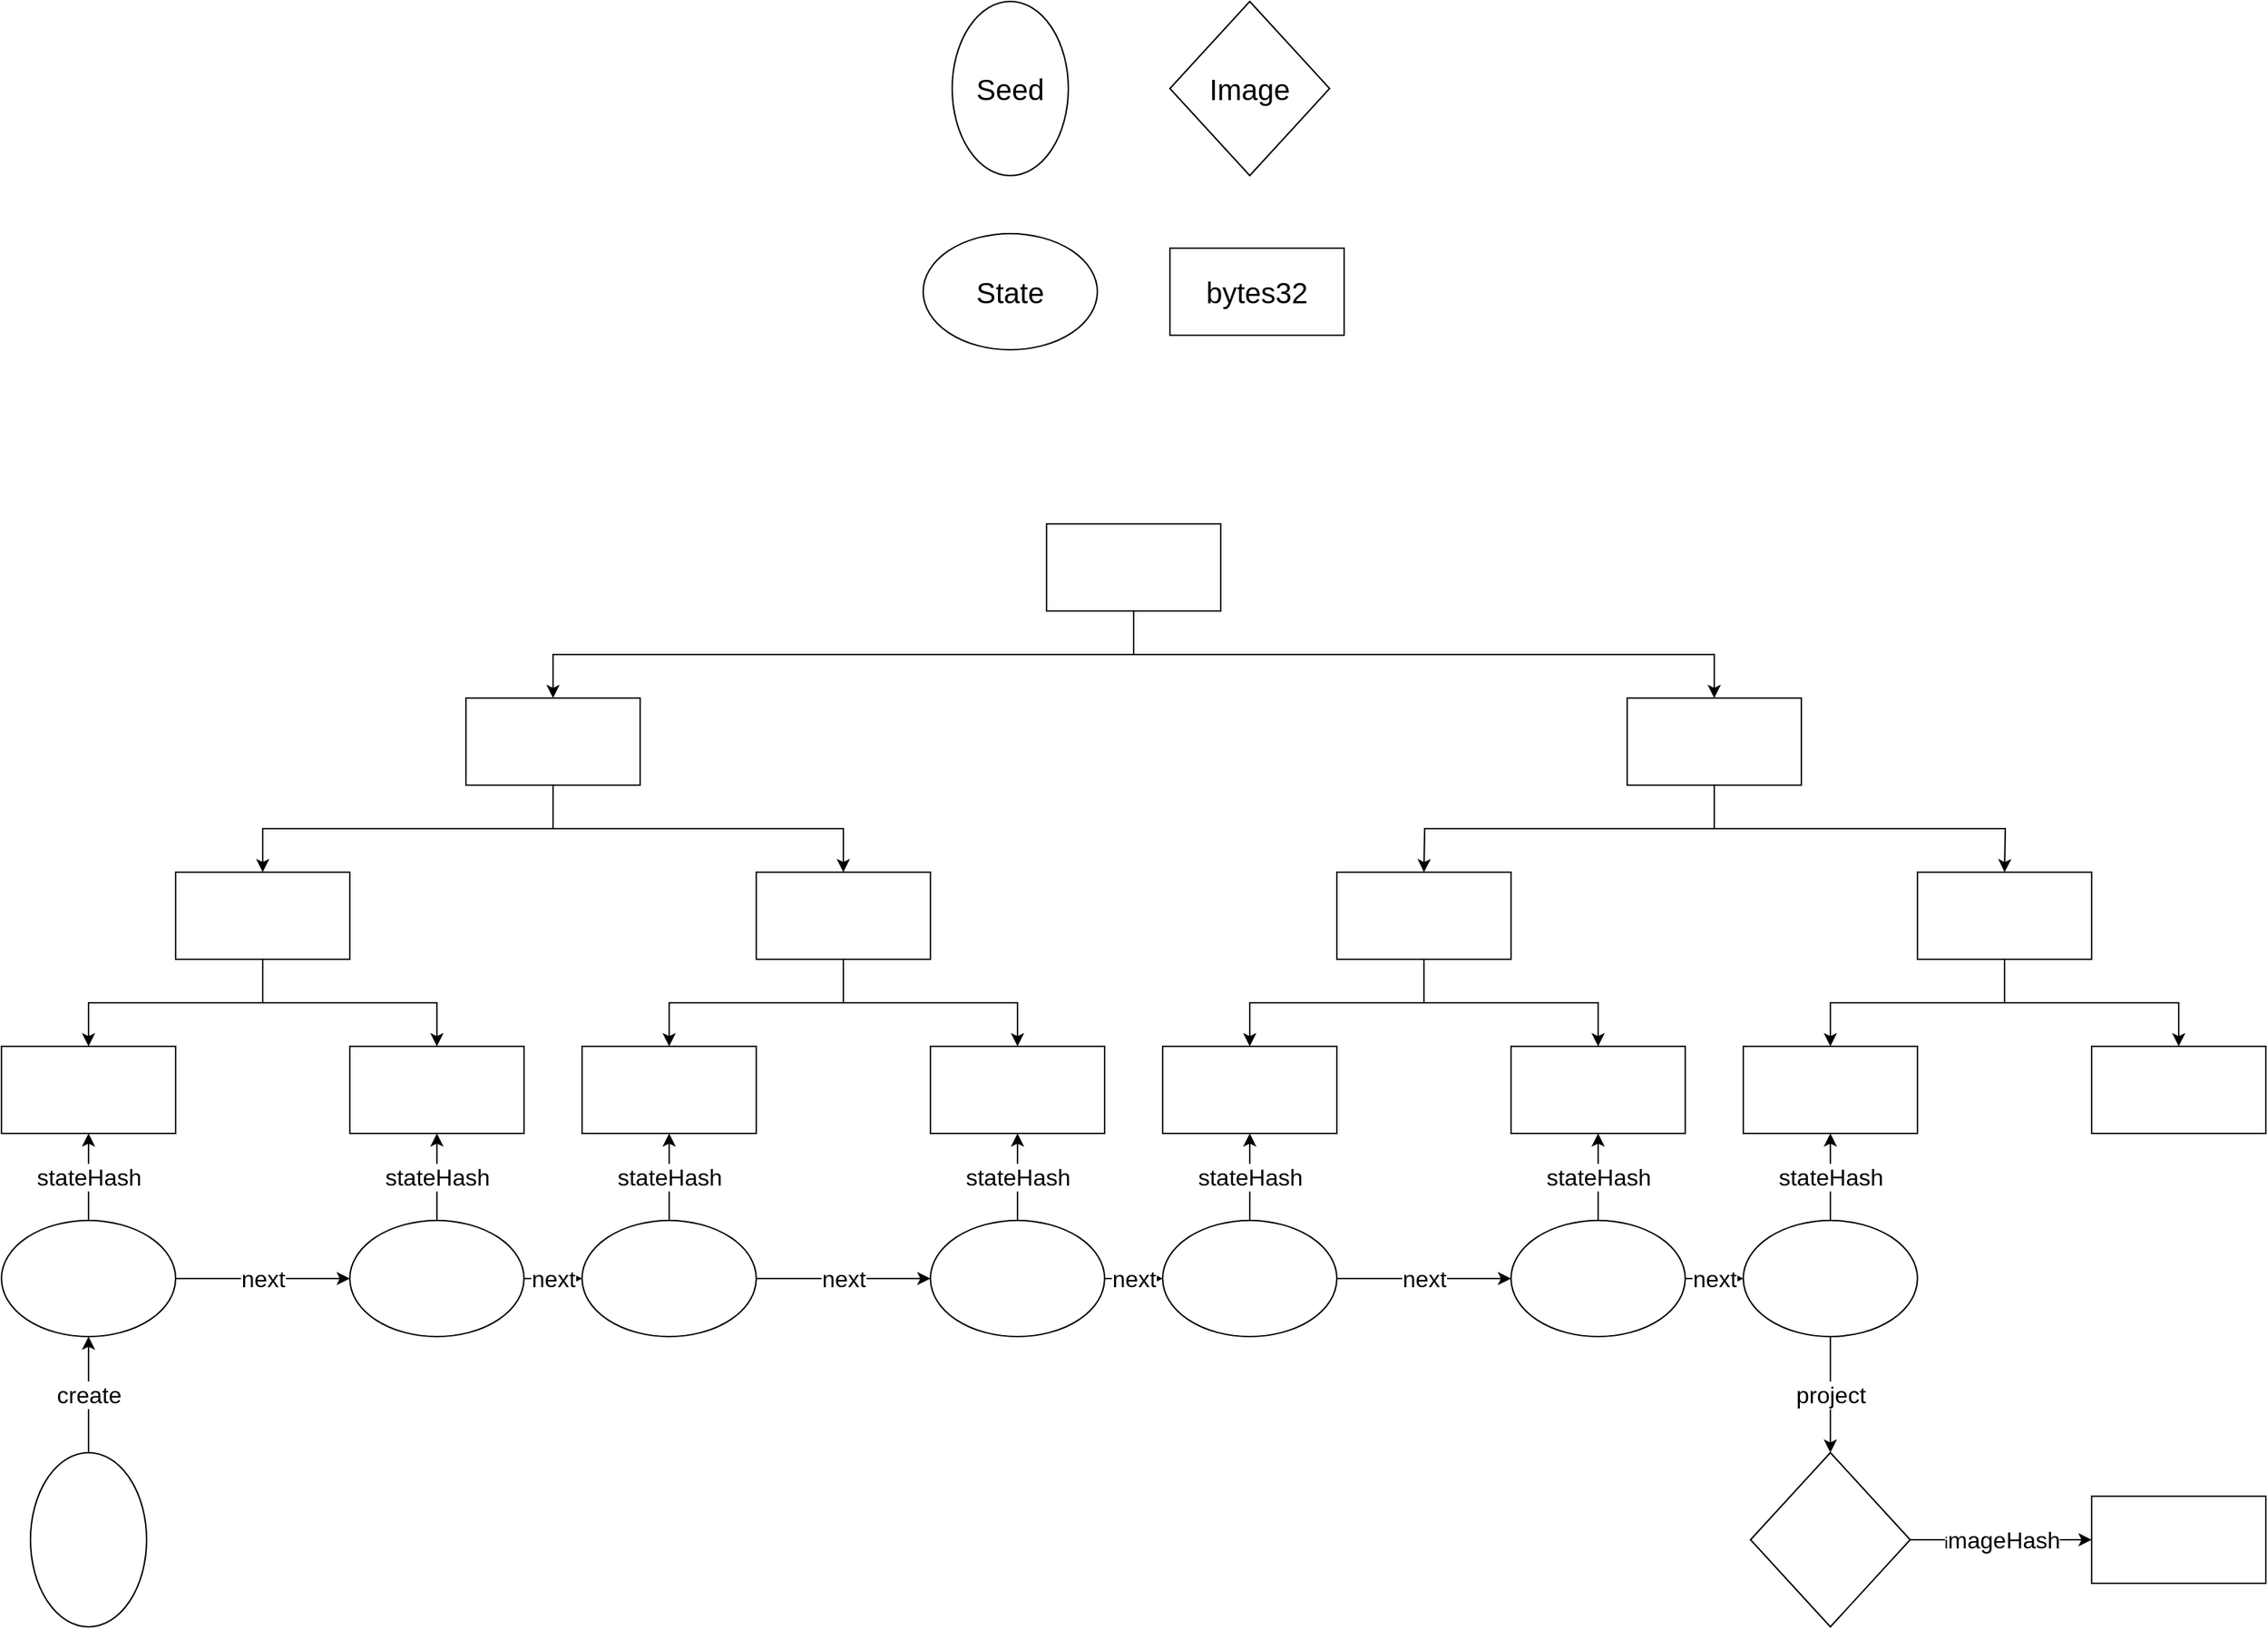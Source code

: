 <mxfile version="12.8.1" type="device"><diagram id="kuVI90T4wkQ4WgEWjTE_" name="Page-1"><mxGraphModel dx="3646" dy="695" grid="1" gridSize="10" guides="1" tooltips="1" connect="1" arrows="1" fold="1" page="1" pageScale="1" pageWidth="2336" pageHeight="1654" math="0" shadow="0"><root><mxCell id="0"/><mxCell id="1" parent="0"/><mxCell id="CClmD4mWDtsFbv4PDKtU-43" style="edgeStyle=orthogonalEdgeStyle;rounded=0;orthogonalLoop=1;jettySize=auto;html=1;exitX=0.5;exitY=1;exitDx=0;exitDy=0;entryX=0.5;entryY=0;entryDx=0;entryDy=0;" parent="1" source="CClmD4mWDtsFbv4PDKtU-45" target="CClmD4mWDtsFbv4PDKtU-46" edge="1"><mxGeometry relative="1" as="geometry"/></mxCell><mxCell id="CClmD4mWDtsFbv4PDKtU-44" style="edgeStyle=orthogonalEdgeStyle;rounded=0;orthogonalLoop=1;jettySize=auto;html=1;exitX=0.5;exitY=1;exitDx=0;exitDy=0;entryX=0.5;entryY=0;entryDx=0;entryDy=0;" parent="1" source="CClmD4mWDtsFbv4PDKtU-45" target="CClmD4mWDtsFbv4PDKtU-47" edge="1"><mxGeometry relative="1" as="geometry"/></mxCell><mxCell id="CClmD4mWDtsFbv4PDKtU-45" value="" style="rounded=0;whiteSpace=wrap;html=1;" parent="1" vertex="1"><mxGeometry x="-760" y="760" width="120" height="60" as="geometry"/></mxCell><mxCell id="CClmD4mWDtsFbv4PDKtU-46" value="" style="rounded=0;whiteSpace=wrap;html=1;" parent="1" vertex="1"><mxGeometry x="-880" y="880" width="120" height="60" as="geometry"/></mxCell><mxCell id="CClmD4mWDtsFbv4PDKtU-47" value="" style="rounded=0;whiteSpace=wrap;html=1;" parent="1" vertex="1"><mxGeometry x="-640" y="880" width="120" height="60" as="geometry"/></mxCell><mxCell id="CClmD4mWDtsFbv4PDKtU-48" style="edgeStyle=orthogonalEdgeStyle;rounded=0;orthogonalLoop=1;jettySize=auto;html=1;exitX=0.5;exitY=1;exitDx=0;exitDy=0;entryX=0.5;entryY=0;entryDx=0;entryDy=0;" parent="1" source="CClmD4mWDtsFbv4PDKtU-50" target="CClmD4mWDtsFbv4PDKtU-51" edge="1"><mxGeometry relative="1" as="geometry"/></mxCell><mxCell id="CClmD4mWDtsFbv4PDKtU-49" style="edgeStyle=orthogonalEdgeStyle;rounded=0;orthogonalLoop=1;jettySize=auto;html=1;exitX=0.5;exitY=1;exitDx=0;exitDy=0;entryX=0.5;entryY=0;entryDx=0;entryDy=0;" parent="1" source="CClmD4mWDtsFbv4PDKtU-50" target="CClmD4mWDtsFbv4PDKtU-52" edge="1"><mxGeometry relative="1" as="geometry"/></mxCell><mxCell id="CClmD4mWDtsFbv4PDKtU-50" value="" style="rounded=0;whiteSpace=wrap;html=1;" parent="1" vertex="1"><mxGeometry x="-1160" y="760" width="120" height="60" as="geometry"/></mxCell><mxCell id="CClmD4mWDtsFbv4PDKtU-51" value="" style="rounded=0;whiteSpace=wrap;html=1;" parent="1" vertex="1"><mxGeometry x="-1280" y="880" width="120" height="60" as="geometry"/></mxCell><mxCell id="CClmD4mWDtsFbv4PDKtU-52" value="" style="rounded=0;whiteSpace=wrap;html=1;" parent="1" vertex="1"><mxGeometry x="-1040" y="880" width="120" height="60" as="geometry"/></mxCell><mxCell id="CClmD4mWDtsFbv4PDKtU-53" style="edgeStyle=orthogonalEdgeStyle;rounded=0;orthogonalLoop=1;jettySize=auto;html=1;exitX=0.5;exitY=1;exitDx=0;exitDy=0;entryX=0.5;entryY=0;entryDx=0;entryDy=0;" parent="1" source="CClmD4mWDtsFbv4PDKtU-55" target="CClmD4mWDtsFbv4PDKtU-56" edge="1"><mxGeometry relative="1" as="geometry"/></mxCell><mxCell id="CClmD4mWDtsFbv4PDKtU-54" style="edgeStyle=orthogonalEdgeStyle;rounded=0;orthogonalLoop=1;jettySize=auto;html=1;exitX=0.5;exitY=1;exitDx=0;exitDy=0;entryX=0.5;entryY=0;entryDx=0;entryDy=0;" parent="1" source="CClmD4mWDtsFbv4PDKtU-55" target="CClmD4mWDtsFbv4PDKtU-57" edge="1"><mxGeometry relative="1" as="geometry"/></mxCell><mxCell id="CClmD4mWDtsFbv4PDKtU-55" value="" style="rounded=0;whiteSpace=wrap;html=1;" parent="1" vertex="1"><mxGeometry x="-1560" y="760" width="120" height="60" as="geometry"/></mxCell><mxCell id="CClmD4mWDtsFbv4PDKtU-56" value="" style="rounded=0;whiteSpace=wrap;html=1;" parent="1" vertex="1"><mxGeometry x="-1680" y="880" width="120" height="60" as="geometry"/></mxCell><mxCell id="CClmD4mWDtsFbv4PDKtU-57" value="" style="rounded=0;whiteSpace=wrap;html=1;" parent="1" vertex="1"><mxGeometry x="-1440" y="880" width="120" height="60" as="geometry"/></mxCell><mxCell id="CClmD4mWDtsFbv4PDKtU-58" style="edgeStyle=orthogonalEdgeStyle;rounded=0;orthogonalLoop=1;jettySize=auto;html=1;exitX=0.5;exitY=1;exitDx=0;exitDy=0;entryX=0.5;entryY=0;entryDx=0;entryDy=0;" parent="1" source="CClmD4mWDtsFbv4PDKtU-60" target="CClmD4mWDtsFbv4PDKtU-61" edge="1"><mxGeometry relative="1" as="geometry"/></mxCell><mxCell id="CClmD4mWDtsFbv4PDKtU-59" style="edgeStyle=orthogonalEdgeStyle;rounded=0;orthogonalLoop=1;jettySize=auto;html=1;exitX=0.5;exitY=1;exitDx=0;exitDy=0;entryX=0.5;entryY=0;entryDx=0;entryDy=0;" parent="1" source="CClmD4mWDtsFbv4PDKtU-60" target="CClmD4mWDtsFbv4PDKtU-62" edge="1"><mxGeometry relative="1" as="geometry"/></mxCell><mxCell id="CClmD4mWDtsFbv4PDKtU-60" value="" style="rounded=0;whiteSpace=wrap;html=1;" parent="1" vertex="1"><mxGeometry x="-1960" y="760" width="120" height="60" as="geometry"/></mxCell><mxCell id="CClmD4mWDtsFbv4PDKtU-61" value="" style="rounded=0;whiteSpace=wrap;html=1;" parent="1" vertex="1"><mxGeometry x="-2080" y="880" width="120" height="60" as="geometry"/></mxCell><mxCell id="CClmD4mWDtsFbv4PDKtU-62" value="" style="rounded=0;whiteSpace=wrap;html=1;" parent="1" vertex="1"><mxGeometry x="-1840" y="880" width="120" height="60" as="geometry"/></mxCell><mxCell id="CClmD4mWDtsFbv4PDKtU-64" style="edgeStyle=orthogonalEdgeStyle;rounded=0;orthogonalLoop=1;jettySize=auto;html=1;exitX=0.5;exitY=1;exitDx=0;exitDy=0;entryX=0.5;entryY=0;entryDx=0;entryDy=0;" parent="1" source="CClmD4mWDtsFbv4PDKtU-63" target="CClmD4mWDtsFbv4PDKtU-60" edge="1"><mxGeometry relative="1" as="geometry"/></mxCell><mxCell id="CClmD4mWDtsFbv4PDKtU-65" style="edgeStyle=orthogonalEdgeStyle;rounded=0;orthogonalLoop=1;jettySize=auto;html=1;exitX=0.5;exitY=1;exitDx=0;exitDy=0;entryX=0.5;entryY=0;entryDx=0;entryDy=0;" parent="1" source="CClmD4mWDtsFbv4PDKtU-63" target="CClmD4mWDtsFbv4PDKtU-55" edge="1"><mxGeometry relative="1" as="geometry"/></mxCell><mxCell id="CClmD4mWDtsFbv4PDKtU-63" value="" style="rounded=0;whiteSpace=wrap;html=1;" parent="1" vertex="1"><mxGeometry x="-1760" y="640" width="120" height="60" as="geometry"/></mxCell><mxCell id="CClmD4mWDtsFbv4PDKtU-66" style="edgeStyle=orthogonalEdgeStyle;rounded=0;orthogonalLoop=1;jettySize=auto;html=1;exitX=0.5;exitY=1;exitDx=0;exitDy=0;entryX=0.5;entryY=0;entryDx=0;entryDy=0;" parent="1" source="CClmD4mWDtsFbv4PDKtU-68" edge="1"><mxGeometry relative="1" as="geometry"><mxPoint x="-1100" y="760" as="targetPoint"/></mxGeometry></mxCell><mxCell id="CClmD4mWDtsFbv4PDKtU-67" style="edgeStyle=orthogonalEdgeStyle;rounded=0;orthogonalLoop=1;jettySize=auto;html=1;exitX=0.5;exitY=1;exitDx=0;exitDy=0;entryX=0.5;entryY=0;entryDx=0;entryDy=0;" parent="1" source="CClmD4mWDtsFbv4PDKtU-68" edge="1"><mxGeometry relative="1" as="geometry"><mxPoint x="-700" y="760" as="targetPoint"/></mxGeometry></mxCell><mxCell id="CClmD4mWDtsFbv4PDKtU-68" value="" style="rounded=0;whiteSpace=wrap;html=1;" parent="1" vertex="1"><mxGeometry x="-960" y="640" width="120" height="60" as="geometry"/></mxCell><mxCell id="CClmD4mWDtsFbv4PDKtU-70" style="edgeStyle=orthogonalEdgeStyle;rounded=0;orthogonalLoop=1;jettySize=auto;html=1;exitX=0.5;exitY=1;exitDx=0;exitDy=0;" parent="1" source="CClmD4mWDtsFbv4PDKtU-69" target="CClmD4mWDtsFbv4PDKtU-68" edge="1"><mxGeometry relative="1" as="geometry"/></mxCell><mxCell id="CClmD4mWDtsFbv4PDKtU-71" style="edgeStyle=orthogonalEdgeStyle;rounded=0;orthogonalLoop=1;jettySize=auto;html=1;exitX=0.5;exitY=1;exitDx=0;exitDy=0;entryX=0.5;entryY=0;entryDx=0;entryDy=0;" parent="1" source="CClmD4mWDtsFbv4PDKtU-69" target="CClmD4mWDtsFbv4PDKtU-63" edge="1"><mxGeometry relative="1" as="geometry"/></mxCell><mxCell id="CClmD4mWDtsFbv4PDKtU-69" value="" style="rounded=0;whiteSpace=wrap;html=1;" parent="1" vertex="1"><mxGeometry x="-1360" y="520" width="120" height="60" as="geometry"/></mxCell><mxCell id="CClmD4mWDtsFbv4PDKtU-73" value="&lt;font style=&quot;font-size: 16px&quot;&gt;stateHash&lt;/font&gt;" style="edgeStyle=orthogonalEdgeStyle;rounded=0;orthogonalLoop=1;jettySize=auto;html=1;exitX=0.5;exitY=0;exitDx=0;exitDy=0;entryX=0.5;entryY=1;entryDx=0;entryDy=0;" parent="1" source="CClmD4mWDtsFbv4PDKtU-72" target="CClmD4mWDtsFbv4PDKtU-61" edge="1"><mxGeometry relative="1" as="geometry"/></mxCell><mxCell id="CClmD4mWDtsFbv4PDKtU-93" value="&lt;font style=&quot;font-size: 16px&quot;&gt;next&lt;/font&gt;" style="edgeStyle=orthogonalEdgeStyle;rounded=0;orthogonalLoop=1;jettySize=auto;html=1;exitX=1;exitY=0.5;exitDx=0;exitDy=0;" parent="1" source="CClmD4mWDtsFbv4PDKtU-72" target="CClmD4mWDtsFbv4PDKtU-75" edge="1"><mxGeometry relative="1" as="geometry"/></mxCell><mxCell id="CClmD4mWDtsFbv4PDKtU-72" value="" style="ellipse;whiteSpace=wrap;html=1;" parent="1" vertex="1"><mxGeometry x="-2080" y="1000" width="120" height="80" as="geometry"/></mxCell><mxCell id="CClmD4mWDtsFbv4PDKtU-74" value="&lt;span style=&quot;font-size: 16px&quot;&gt;stateHash&lt;/span&gt;" style="edgeStyle=orthogonalEdgeStyle;rounded=0;orthogonalLoop=1;jettySize=auto;html=1;exitX=0.5;exitY=0;exitDx=0;exitDy=0;entryX=0.5;entryY=1;entryDx=0;entryDy=0;" parent="1" source="CClmD4mWDtsFbv4PDKtU-75" edge="1"><mxGeometry relative="1" as="geometry"><mxPoint x="-1780" y="940" as="targetPoint"/></mxGeometry></mxCell><mxCell id="CClmD4mWDtsFbv4PDKtU-94" value="&lt;span style=&quot;font-size: 16px&quot;&gt;next&lt;/span&gt;" style="edgeStyle=orthogonalEdgeStyle;rounded=0;orthogonalLoop=1;jettySize=auto;html=1;exitX=1;exitY=0.5;exitDx=0;exitDy=0;entryX=0;entryY=0.5;entryDx=0;entryDy=0;" parent="1" source="CClmD4mWDtsFbv4PDKtU-75" target="CClmD4mWDtsFbv4PDKtU-77" edge="1"><mxGeometry relative="1" as="geometry"/></mxCell><mxCell id="CClmD4mWDtsFbv4PDKtU-75" value="" style="ellipse;whiteSpace=wrap;html=1;" parent="1" vertex="1"><mxGeometry x="-1840" y="1000" width="120" height="80" as="geometry"/></mxCell><mxCell id="CClmD4mWDtsFbv4PDKtU-76" value="&lt;span style=&quot;font-size: 16px&quot;&gt;stateHash&lt;/span&gt;" style="edgeStyle=orthogonalEdgeStyle;rounded=0;orthogonalLoop=1;jettySize=auto;html=1;exitX=0.5;exitY=0;exitDx=0;exitDy=0;entryX=0.5;entryY=1;entryDx=0;entryDy=0;" parent="1" source="CClmD4mWDtsFbv4PDKtU-77" edge="1"><mxGeometry relative="1" as="geometry"><mxPoint x="-1620" y="940" as="targetPoint"/></mxGeometry></mxCell><mxCell id="CClmD4mWDtsFbv4PDKtU-95" value="&lt;span style=&quot;font-size: 16px&quot;&gt;next&lt;/span&gt;" style="edgeStyle=orthogonalEdgeStyle;rounded=0;orthogonalLoop=1;jettySize=auto;html=1;exitX=1;exitY=0.5;exitDx=0;exitDy=0;" parent="1" source="CClmD4mWDtsFbv4PDKtU-77" target="CClmD4mWDtsFbv4PDKtU-79" edge="1"><mxGeometry relative="1" as="geometry"/></mxCell><mxCell id="CClmD4mWDtsFbv4PDKtU-77" value="" style="ellipse;whiteSpace=wrap;html=1;" parent="1" vertex="1"><mxGeometry x="-1680" y="1000" width="120" height="80" as="geometry"/></mxCell><mxCell id="CClmD4mWDtsFbv4PDKtU-78" value="&lt;span style=&quot;font-size: 16px&quot;&gt;stateHash&lt;/span&gt;" style="edgeStyle=orthogonalEdgeStyle;rounded=0;orthogonalLoop=1;jettySize=auto;html=1;exitX=0.5;exitY=0;exitDx=0;exitDy=0;entryX=0.5;entryY=1;entryDx=0;entryDy=0;" parent="1" source="CClmD4mWDtsFbv4PDKtU-79" edge="1"><mxGeometry relative="1" as="geometry"><mxPoint x="-1380" y="940" as="targetPoint"/></mxGeometry></mxCell><mxCell id="CClmD4mWDtsFbv4PDKtU-96" value="&lt;span style=&quot;font-size: 16px&quot;&gt;next&lt;/span&gt;" style="edgeStyle=orthogonalEdgeStyle;rounded=0;orthogonalLoop=1;jettySize=auto;html=1;exitX=1;exitY=0.5;exitDx=0;exitDy=0;entryX=0;entryY=0.5;entryDx=0;entryDy=0;" parent="1" source="CClmD4mWDtsFbv4PDKtU-79" target="CClmD4mWDtsFbv4PDKtU-84" edge="1"><mxGeometry relative="1" as="geometry"/></mxCell><mxCell id="CClmD4mWDtsFbv4PDKtU-79" value="" style="ellipse;whiteSpace=wrap;html=1;" parent="1" vertex="1"><mxGeometry x="-1440" y="1000" width="120" height="80" as="geometry"/></mxCell><mxCell id="CClmD4mWDtsFbv4PDKtU-83" value="&lt;span style=&quot;font-size: 16px&quot;&gt;stateHash&lt;/span&gt;" style="edgeStyle=orthogonalEdgeStyle;rounded=0;orthogonalLoop=1;jettySize=auto;html=1;exitX=0.5;exitY=0;exitDx=0;exitDy=0;entryX=0.5;entryY=1;entryDx=0;entryDy=0;" parent="1" source="CClmD4mWDtsFbv4PDKtU-84" edge="1"><mxGeometry relative="1" as="geometry"><mxPoint x="-1220" y="940" as="targetPoint"/></mxGeometry></mxCell><mxCell id="CClmD4mWDtsFbv4PDKtU-97" value="&lt;span style=&quot;font-size: 16px&quot;&gt;next&lt;/span&gt;" style="edgeStyle=orthogonalEdgeStyle;rounded=0;orthogonalLoop=1;jettySize=auto;html=1;exitX=1;exitY=0.5;exitDx=0;exitDy=0;entryX=0;entryY=0.5;entryDx=0;entryDy=0;" parent="1" source="CClmD4mWDtsFbv4PDKtU-84" target="CClmD4mWDtsFbv4PDKtU-86" edge="1"><mxGeometry relative="1" as="geometry"/></mxCell><mxCell id="CClmD4mWDtsFbv4PDKtU-84" value="" style="ellipse;whiteSpace=wrap;html=1;" parent="1" vertex="1"><mxGeometry x="-1280" y="1000" width="120" height="80" as="geometry"/></mxCell><mxCell id="CClmD4mWDtsFbv4PDKtU-85" value="&lt;span style=&quot;font-size: 16px&quot;&gt;stateHash&lt;/span&gt;" style="edgeStyle=orthogonalEdgeStyle;rounded=0;orthogonalLoop=1;jettySize=auto;html=1;exitX=0.5;exitY=0;exitDx=0;exitDy=0;entryX=0.5;entryY=1;entryDx=0;entryDy=0;" parent="1" source="CClmD4mWDtsFbv4PDKtU-86" edge="1"><mxGeometry relative="1" as="geometry"><mxPoint x="-980" y="940" as="targetPoint"/></mxGeometry></mxCell><mxCell id="CClmD4mWDtsFbv4PDKtU-98" value="&lt;span style=&quot;font-size: 16px&quot;&gt;next&lt;/span&gt;" style="edgeStyle=orthogonalEdgeStyle;rounded=0;orthogonalLoop=1;jettySize=auto;html=1;exitX=1;exitY=0.5;exitDx=0;exitDy=0;entryX=0;entryY=0.5;entryDx=0;entryDy=0;" parent="1" source="CClmD4mWDtsFbv4PDKtU-86" target="CClmD4mWDtsFbv4PDKtU-90" edge="1"><mxGeometry relative="1" as="geometry"/></mxCell><mxCell id="CClmD4mWDtsFbv4PDKtU-86" value="" style="ellipse;whiteSpace=wrap;html=1;" parent="1" vertex="1"><mxGeometry x="-1040" y="1000" width="120" height="80" as="geometry"/></mxCell><mxCell id="CClmD4mWDtsFbv4PDKtU-89" value="&lt;span style=&quot;font-size: 16px&quot;&gt;stateHash&lt;/span&gt;" style="edgeStyle=orthogonalEdgeStyle;rounded=0;orthogonalLoop=1;jettySize=auto;html=1;exitX=0.5;exitY=0;exitDx=0;exitDy=0;entryX=0.5;entryY=1;entryDx=0;entryDy=0;" parent="1" source="CClmD4mWDtsFbv4PDKtU-90" edge="1"><mxGeometry relative="1" as="geometry"><mxPoint x="-820" y="940" as="targetPoint"/></mxGeometry></mxCell><mxCell id="xzW-ZlTn4Y21dAgaeUbY-21" value="project" style="edgeStyle=orthogonalEdgeStyle;rounded=0;orthogonalLoop=1;jettySize=auto;html=1;exitX=0.5;exitY=1;exitDx=0;exitDy=0;entryX=0.5;entryY=0;entryDx=0;entryDy=0;fontSize=16;" edge="1" parent="1" source="CClmD4mWDtsFbv4PDKtU-90" target="CClmD4mWDtsFbv4PDKtU-103"><mxGeometry relative="1" as="geometry"/></mxCell><mxCell id="CClmD4mWDtsFbv4PDKtU-90" value="" style="ellipse;whiteSpace=wrap;html=1;" parent="1" vertex="1"><mxGeometry x="-880" y="1000" width="120" height="80" as="geometry"/></mxCell><mxCell id="CClmD4mWDtsFbv4PDKtU-102" value="create" style="edgeStyle=orthogonalEdgeStyle;rounded=0;orthogonalLoop=1;jettySize=auto;html=1;exitX=0;exitY=0.5;exitDx=0;exitDy=0;entryX=0.5;entryY=1;entryDx=0;entryDy=0;fontSize=16;" parent="1" source="CClmD4mWDtsFbv4PDKtU-100" target="CClmD4mWDtsFbv4PDKtU-72" edge="1"><mxGeometry relative="1" as="geometry"/></mxCell><mxCell id="CClmD4mWDtsFbv4PDKtU-100" value="" style="ellipse;whiteSpace=wrap;html=1;direction=south;" parent="1" vertex="1"><mxGeometry x="-2060" y="1160" width="80" height="120" as="geometry"/></mxCell><mxCell id="CClmD4mWDtsFbv4PDKtU-106" value="&lt;font&gt;i&lt;/font&gt;&lt;font style=&quot;font-size: 16px&quot;&gt;mageHash&lt;/font&gt;" style="edgeStyle=orthogonalEdgeStyle;rounded=0;orthogonalLoop=1;jettySize=auto;html=1;exitX=1;exitY=0.5;exitDx=0;exitDy=0;entryX=0;entryY=0.5;entryDx=0;entryDy=0;" parent="1" source="CClmD4mWDtsFbv4PDKtU-103" target="CClmD4mWDtsFbv4PDKtU-105" edge="1"><mxGeometry relative="1" as="geometry"/></mxCell><mxCell id="CClmD4mWDtsFbv4PDKtU-103" value="" style="rhombus;whiteSpace=wrap;html=1;" parent="1" vertex="1"><mxGeometry x="-875" y="1160" width="110" height="120" as="geometry"/></mxCell><mxCell id="CClmD4mWDtsFbv4PDKtU-105" value="" style="rounded=0;whiteSpace=wrap;html=1;" parent="1" vertex="1"><mxGeometry x="-640" y="1190" width="120" height="60" as="geometry"/></mxCell><mxCell id="xzW-ZlTn4Y21dAgaeUbY-7" value="&lt;font style=&quot;font-size: 20px&quot;&gt;Seed&lt;/font&gt;" style="ellipse;whiteSpace=wrap;html=1;direction=south;" vertex="1" parent="1"><mxGeometry x="-1425" y="160" width="80" height="120" as="geometry"/></mxCell><mxCell id="xzW-ZlTn4Y21dAgaeUbY-8" value="&lt;font style=&quot;font-size: 20px&quot;&gt;State&lt;/font&gt;" style="ellipse;whiteSpace=wrap;html=1;" vertex="1" parent="1"><mxGeometry x="-1445" y="320" width="120" height="80" as="geometry"/></mxCell><mxCell id="xzW-ZlTn4Y21dAgaeUbY-9" value="&lt;font style=&quot;font-size: 20px&quot;&gt;Image&lt;/font&gt;" style="rhombus;whiteSpace=wrap;html=1;" vertex="1" parent="1"><mxGeometry x="-1275" y="160" width="110" height="120" as="geometry"/></mxCell><mxCell id="xzW-ZlTn4Y21dAgaeUbY-10" value="&lt;font style=&quot;font-size: 20px&quot;&gt;bytes32&lt;/font&gt;" style="rounded=0;whiteSpace=wrap;html=1;" vertex="1" parent="1"><mxGeometry x="-1275" y="330" width="120" height="60" as="geometry"/></mxCell></root></mxGraphModel></diagram></mxfile>